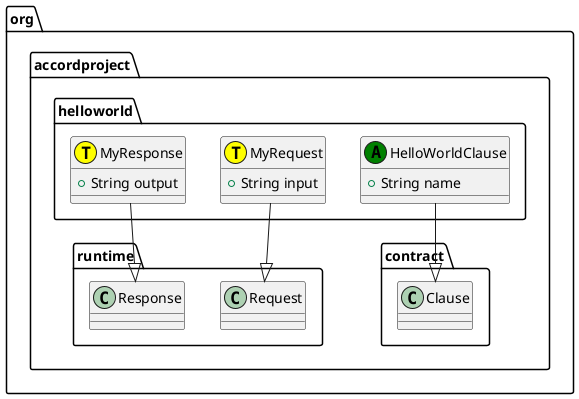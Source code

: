 @startuml
class org.accordproject.helloworld.MyRequest << (T,yellow) >> {
   + String input
}
org.accordproject.helloworld.MyRequest --|> org.accordproject.runtime.Request
class org.accordproject.helloworld.MyResponse << (T,yellow) >> {
   + String output
}
org.accordproject.helloworld.MyResponse --|> org.accordproject.runtime.Response
class org.accordproject.helloworld.HelloWorldClause << (A,green) >> {
   + String name
}
org.accordproject.helloworld.HelloWorldClause --|> org.accordproject.contract.Clause
@enduml
